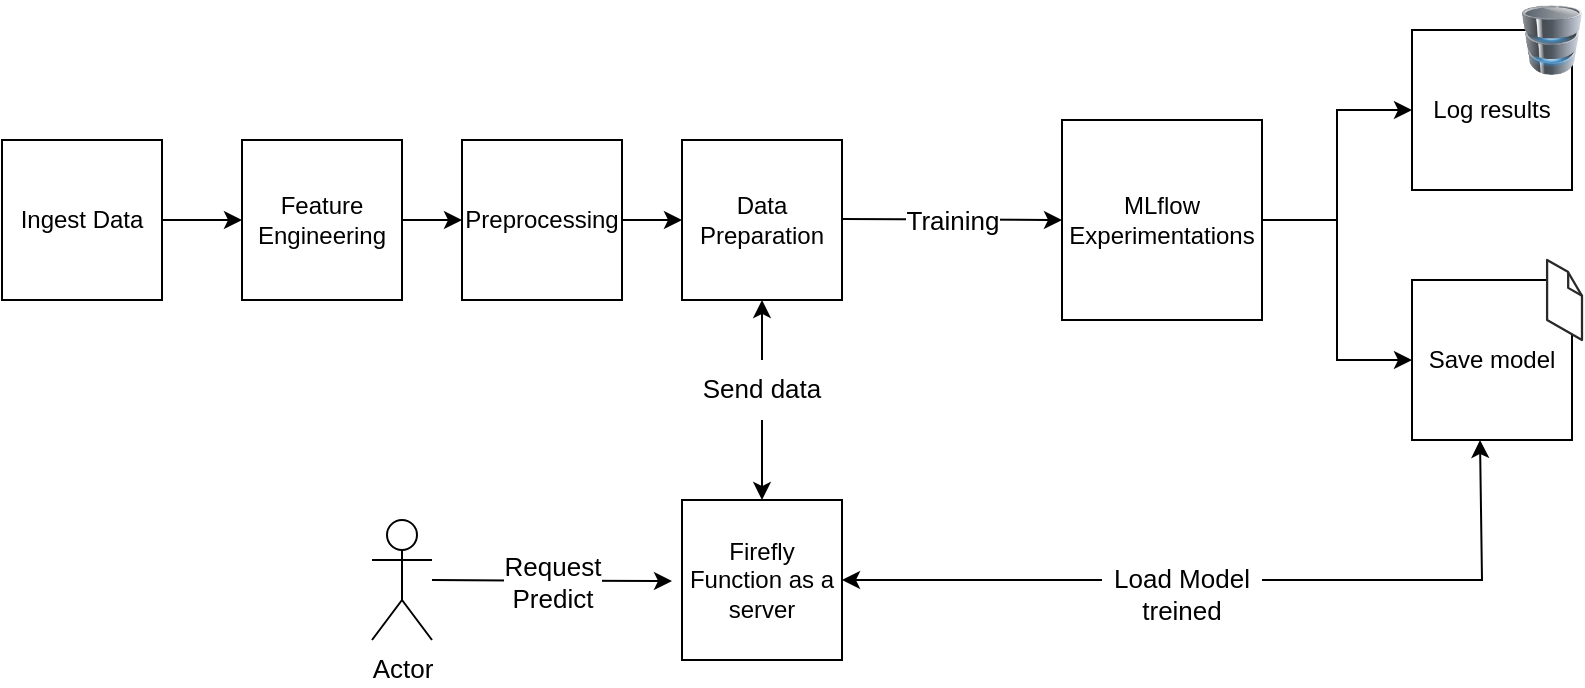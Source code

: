 <mxfile version="20.2.7" type="device"><diagram id="OErZMW5wgW4NlRJHdR16" name="Page-1"><mxGraphModel dx="2062" dy="727" grid="1" gridSize="10" guides="1" tooltips="1" connect="1" arrows="1" fold="1" page="1" pageScale="1" pageWidth="850" pageHeight="1100" math="0" shadow="0"><root><mxCell id="0"/><mxCell id="1" parent="0"/><mxCell id="sq1u42YYDuOM4j9arN0q-9" style="edgeStyle=orthogonalEdgeStyle;rounded=0;orthogonalLoop=1;jettySize=auto;html=1;entryX=0;entryY=0.5;entryDx=0;entryDy=0;" edge="1" parent="1" source="sq1u42YYDuOM4j9arN0q-1" target="sq1u42YYDuOM4j9arN0q-4"><mxGeometry relative="1" as="geometry"/></mxCell><mxCell id="sq1u42YYDuOM4j9arN0q-1" value="Ingest Data" style="whiteSpace=wrap;html=1;aspect=fixed;" vertex="1" parent="1"><mxGeometry x="20" y="250" width="80" height="80" as="geometry"/></mxCell><mxCell id="sq1u42YYDuOM4j9arN0q-2" value="" style="shape=image;html=1;verticalAlign=top;verticalLabelPosition=bottom;labelBackgroundColor=#ffffff;imageAspect=0;aspect=fixed;image=https://cdn4.iconfinder.com/data/icons/scripting-and-programming-languages/512/Python_logo-128.png" vertex="1" parent="1"><mxGeometry x="80" y="240" width="30" height="30" as="geometry"/></mxCell><mxCell id="sq1u42YYDuOM4j9arN0q-11" style="edgeStyle=orthogonalEdgeStyle;rounded=0;orthogonalLoop=1;jettySize=auto;html=1;entryX=0;entryY=0.5;entryDx=0;entryDy=0;" edge="1" parent="1" source="sq1u42YYDuOM4j9arN0q-3" target="sq1u42YYDuOM4j9arN0q-7"><mxGeometry relative="1" as="geometry"/></mxCell><mxCell id="sq1u42YYDuOM4j9arN0q-3" value="Preprocessing" style="whiteSpace=wrap;html=1;aspect=fixed;" vertex="1" parent="1"><mxGeometry x="250" y="250" width="80" height="80" as="geometry"/></mxCell><mxCell id="sq1u42YYDuOM4j9arN0q-10" style="edgeStyle=orthogonalEdgeStyle;rounded=0;orthogonalLoop=1;jettySize=auto;html=1;entryX=0;entryY=0.5;entryDx=0;entryDy=0;" edge="1" parent="1" source="sq1u42YYDuOM4j9arN0q-4" target="sq1u42YYDuOM4j9arN0q-3"><mxGeometry relative="1" as="geometry"/></mxCell><mxCell id="sq1u42YYDuOM4j9arN0q-4" value="Feature&lt;br&gt;Engineering" style="whiteSpace=wrap;html=1;aspect=fixed;" vertex="1" parent="1"><mxGeometry x="140" y="250" width="80" height="80" as="geometry"/></mxCell><mxCell id="sq1u42YYDuOM4j9arN0q-5" value="" style="shape=image;html=1;verticalAlign=top;verticalLabelPosition=bottom;labelBackgroundColor=#ffffff;imageAspect=0;aspect=fixed;image=https://cdn4.iconfinder.com/data/icons/scripting-and-programming-languages/512/Python_logo-128.png" vertex="1" parent="1"><mxGeometry x="200" y="240" width="30" height="30" as="geometry"/></mxCell><mxCell id="sq1u42YYDuOM4j9arN0q-6" value="" style="shape=image;html=1;verticalAlign=top;verticalLabelPosition=bottom;labelBackgroundColor=#ffffff;imageAspect=0;aspect=fixed;image=https://cdn4.iconfinder.com/data/icons/scripting-and-programming-languages/512/Python_logo-128.png" vertex="1" parent="1"><mxGeometry x="310" y="240" width="30" height="30" as="geometry"/></mxCell><mxCell id="sq1u42YYDuOM4j9arN0q-7" value="Data Preparation" style="whiteSpace=wrap;html=1;aspect=fixed;" vertex="1" parent="1"><mxGeometry x="360" y="250" width="80" height="80" as="geometry"/></mxCell><mxCell id="sq1u42YYDuOM4j9arN0q-8" value="" style="shape=image;html=1;verticalAlign=top;verticalLabelPosition=bottom;labelBackgroundColor=#ffffff;imageAspect=0;aspect=fixed;image=https://cdn4.iconfinder.com/data/icons/scripting-and-programming-languages/512/Python_logo-128.png" vertex="1" parent="1"><mxGeometry x="420" y="240" width="30" height="30" as="geometry"/></mxCell><mxCell id="sq1u42YYDuOM4j9arN0q-12" value="" style="endArrow=classic;html=1;rounded=0;" edge="1" parent="1"><mxGeometry relative="1" as="geometry"><mxPoint x="440" y="289.5" as="sourcePoint"/><mxPoint x="550" y="290" as="targetPoint"/></mxGeometry></mxCell><mxCell id="sq1u42YYDuOM4j9arN0q-13" value="Training" style="edgeLabel;resizable=0;html=1;align=center;verticalAlign=middle;fontSize=13;" connectable="0" vertex="1" parent="sq1u42YYDuOM4j9arN0q-12"><mxGeometry relative="1" as="geometry"/></mxCell><mxCell id="sq1u42YYDuOM4j9arN0q-19" style="edgeStyle=orthogonalEdgeStyle;rounded=0;orthogonalLoop=1;jettySize=auto;html=1;entryX=0;entryY=0.5;entryDx=0;entryDy=0;" edge="1" parent="1" source="sq1u42YYDuOM4j9arN0q-15" target="sq1u42YYDuOM4j9arN0q-18"><mxGeometry relative="1" as="geometry"/></mxCell><mxCell id="sq1u42YYDuOM4j9arN0q-45" style="edgeStyle=orthogonalEdgeStyle;rounded=0;orthogonalLoop=1;jettySize=auto;html=1;entryX=0;entryY=0.5;entryDx=0;entryDy=0;fontSize=13;" edge="1" parent="1" source="sq1u42YYDuOM4j9arN0q-15" target="sq1u42YYDuOM4j9arN0q-43"><mxGeometry relative="1" as="geometry"/></mxCell><mxCell id="sq1u42YYDuOM4j9arN0q-15" value="MLflow Experimentations" style="whiteSpace=wrap;html=1;aspect=fixed;" vertex="1" parent="1"><mxGeometry x="550" y="240" width="100" height="100" as="geometry"/></mxCell><mxCell id="sq1u42YYDuOM4j9arN0q-17" value="" style="shape=image;html=1;verticalAlign=top;verticalLabelPosition=bottom;labelBackgroundColor=#ffffff;imageAspect=0;aspect=fixed;image=https://cdn4.iconfinder.com/data/icons/scripting-and-programming-languages/512/Python_logo-128.png" vertex="1" parent="1"><mxGeometry x="630" y="230" width="30" height="30" as="geometry"/></mxCell><mxCell id="sq1u42YYDuOM4j9arN0q-18" value="Log results" style="whiteSpace=wrap;html=1;aspect=fixed;" vertex="1" parent="1"><mxGeometry x="725" y="195" width="80" height="80" as="geometry"/></mxCell><mxCell id="sq1u42YYDuOM4j9arN0q-20" value="" style="image;html=1;image=img/lib/clip_art/computers/Database_128x128.png" vertex="1" parent="1"><mxGeometry x="780" y="180" width="30" height="40" as="geometry"/></mxCell><mxCell id="sq1u42YYDuOM4j9arN0q-23" value="Firefly Function as a server" style="whiteSpace=wrap;html=1;aspect=fixed;" vertex="1" parent="1"><mxGeometry x="360" y="430" width="80" height="80" as="geometry"/></mxCell><mxCell id="sq1u42YYDuOM4j9arN0q-25" value="" style="shape=image;html=1;verticalAlign=top;verticalLabelPosition=bottom;labelBackgroundColor=#ffffff;imageAspect=0;aspect=fixed;image=https://cdn4.iconfinder.com/data/icons/scripting-and-programming-languages/512/Python_logo-128.png" vertex="1" parent="1"><mxGeometry x="420" y="420" width="30" height="30" as="geometry"/></mxCell><mxCell id="sq1u42YYDuOM4j9arN0q-27" value="Actor" style="shape=umlActor;verticalLabelPosition=bottom;verticalAlign=top;html=1;outlineConnect=0;fontSize=13;" vertex="1" parent="1"><mxGeometry x="205" y="440" width="30" height="60" as="geometry"/></mxCell><mxCell id="sq1u42YYDuOM4j9arN0q-29" value="" style="endArrow=classic;html=1;rounded=0;" edge="1" parent="1" source="sq1u42YYDuOM4j9arN0q-27"><mxGeometry relative="1" as="geometry"><mxPoint x="245" y="470" as="sourcePoint"/><mxPoint x="355" y="470.5" as="targetPoint"/></mxGeometry></mxCell><mxCell id="sq1u42YYDuOM4j9arN0q-30" value="Request&lt;br&gt;Predict" style="edgeLabel;resizable=0;html=1;align=center;verticalAlign=middle;fontSize=13;" connectable="0" vertex="1" parent="sq1u42YYDuOM4j9arN0q-29"><mxGeometry relative="1" as="geometry"/></mxCell><mxCell id="sq1u42YYDuOM4j9arN0q-39" value="" style="endArrow=classic;startArrow=none;html=1;rounded=0;fontSize=13;entryX=0.5;entryY=1;entryDx=0;entryDy=0;exitX=0.5;exitY=0;exitDx=0;exitDy=0;" edge="1" parent="1" source="sq1u42YYDuOM4j9arN0q-40" target="sq1u42YYDuOM4j9arN0q-7"><mxGeometry width="50" height="50" relative="1" as="geometry"><mxPoint x="400" y="390" as="sourcePoint"/><mxPoint x="450" y="340" as="targetPoint"/></mxGeometry></mxCell><mxCell id="sq1u42YYDuOM4j9arN0q-40" value="&lt;div style=&quot;&quot;&gt;&lt;span style=&quot;background-color: initial;&quot;&gt;Send data&lt;/span&gt;&lt;/div&gt;" style="text;whiteSpace=wrap;html=1;fontSize=13;align=center;" vertex="1" parent="1"><mxGeometry x="360" y="360" width="80" height="30" as="geometry"/></mxCell><mxCell id="sq1u42YYDuOM4j9arN0q-41" value="" style="endArrow=none;startArrow=classic;html=1;rounded=0;fontSize=13;entryX=0.5;entryY=1;entryDx=0;entryDy=0;exitX=0.5;exitY=0;exitDx=0;exitDy=0;" edge="1" parent="1" source="sq1u42YYDuOM4j9arN0q-23" target="sq1u42YYDuOM4j9arN0q-40"><mxGeometry width="50" height="50" relative="1" as="geometry"><mxPoint x="400" y="410" as="sourcePoint"/><mxPoint x="400" y="330" as="targetPoint"/></mxGeometry></mxCell><mxCell id="sq1u42YYDuOM4j9arN0q-43" value="Save model" style="whiteSpace=wrap;html=1;aspect=fixed;" vertex="1" parent="1"><mxGeometry x="725" y="320" width="80" height="80" as="geometry"/></mxCell><mxCell id="sq1u42YYDuOM4j9arN0q-44" value="" style="verticalLabelPosition=bottom;html=1;verticalAlign=top;strokeWidth=1;align=center;outlineConnect=0;dashed=0;outlineConnect=0;shape=mxgraph.aws3d.file;aspect=fixed;strokeColor=#292929;fontSize=13;" vertex="1" parent="1"><mxGeometry x="792.55" y="310" width="17.45" height="40" as="geometry"/></mxCell><mxCell id="sq1u42YYDuOM4j9arN0q-47" value="" style="endArrow=classic;startArrow=none;html=1;rounded=0;fontSize=13;exitX=1;exitY=0.5;exitDx=0;exitDy=0;entryX=0.425;entryY=1;entryDx=0;entryDy=0;entryPerimeter=0;" edge="1" parent="1" source="sq1u42YYDuOM4j9arN0q-48" target="sq1u42YYDuOM4j9arN0q-43"><mxGeometry width="50" height="50" relative="1" as="geometry"><mxPoint x="480" y="500" as="sourcePoint"/><mxPoint x="530" y="450" as="targetPoint"/><Array as="points"><mxPoint x="760" y="470"/></Array></mxGeometry></mxCell><mxCell id="sq1u42YYDuOM4j9arN0q-48" value="&lt;div style=&quot;&quot;&gt;&lt;span style=&quot;background-color: initial;&quot;&gt;Load Model treined&lt;/span&gt;&lt;/div&gt;" style="text;whiteSpace=wrap;html=1;fontSize=13;align=center;" vertex="1" parent="1"><mxGeometry x="570" y="455" width="80" height="30" as="geometry"/></mxCell><mxCell id="sq1u42YYDuOM4j9arN0q-49" value="" style="endArrow=none;startArrow=classic;html=1;rounded=0;fontSize=13;exitX=1;exitY=0.5;exitDx=0;exitDy=0;entryX=0;entryY=0.5;entryDx=0;entryDy=0;" edge="1" parent="1" source="sq1u42YYDuOM4j9arN0q-23" target="sq1u42YYDuOM4j9arN0q-48"><mxGeometry width="50" height="50" relative="1" as="geometry"><mxPoint x="440" y="470" as="sourcePoint"/><mxPoint x="759" y="410" as="targetPoint"/><Array as="points"/></mxGeometry></mxCell></root></mxGraphModel></diagram></mxfile>
